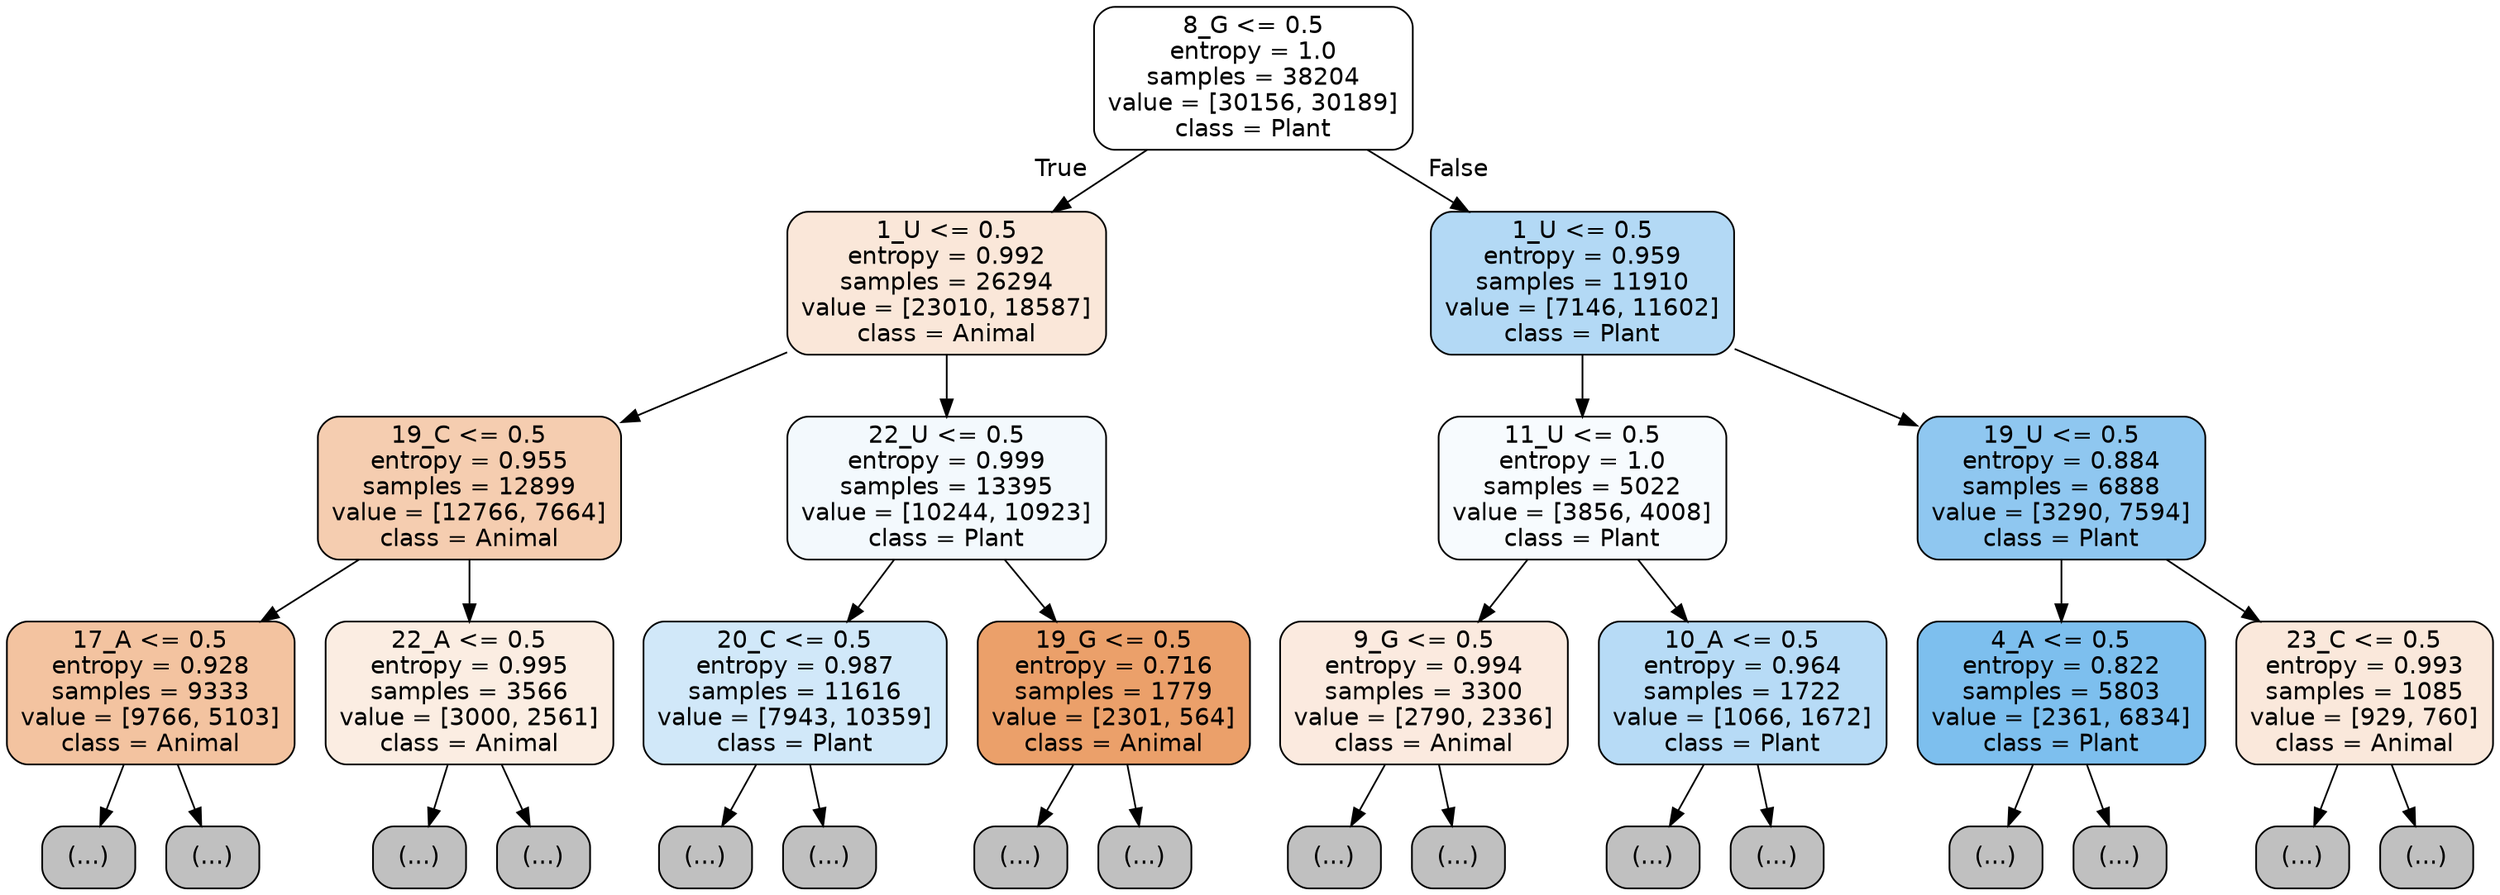 digraph Tree {
node [shape=box, style="filled, rounded", color="black", fontname="helvetica"] ;
edge [fontname="helvetica"] ;
0 [label="8_G <= 0.5\nentropy = 1.0\nsamples = 38204\nvalue = [30156, 30189]\nclass = Plant", fillcolor="#ffffff"] ;
1 [label="1_U <= 0.5\nentropy = 0.992\nsamples = 26294\nvalue = [23010, 18587]\nclass = Animal", fillcolor="#fae7d9"] ;
0 -> 1 [labeldistance=2.5, labelangle=45, headlabel="True"] ;
2 [label="19_C <= 0.5\nentropy = 0.955\nsamples = 12899\nvalue = [12766, 7664]\nclass = Animal", fillcolor="#f5cdb0"] ;
1 -> 2 ;
3 [label="17_A <= 0.5\nentropy = 0.928\nsamples = 9333\nvalue = [9766, 5103]\nclass = Animal", fillcolor="#f3c3a0"] ;
2 -> 3 ;
4 [label="(...)", fillcolor="#C0C0C0"] ;
3 -> 4 ;
4207 [label="(...)", fillcolor="#C0C0C0"] ;
3 -> 4207 ;
5352 [label="22_A <= 0.5\nentropy = 0.995\nsamples = 3566\nvalue = [3000, 2561]\nclass = Animal", fillcolor="#fbede2"] ;
2 -> 5352 ;
5353 [label="(...)", fillcolor="#C0C0C0"] ;
5352 -> 5353 ;
6888 [label="(...)", fillcolor="#C0C0C0"] ;
5352 -> 6888 ;
7063 [label="22_U <= 0.5\nentropy = 0.999\nsamples = 13395\nvalue = [10244, 10923]\nclass = Plant", fillcolor="#f3f9fd"] ;
1 -> 7063 ;
7064 [label="20_C <= 0.5\nentropy = 0.987\nsamples = 11616\nvalue = [7943, 10359]\nclass = Plant", fillcolor="#d1e8f9"] ;
7063 -> 7064 ;
7065 [label="(...)", fillcolor="#C0C0C0"] ;
7064 -> 7065 ;
10450 [label="(...)", fillcolor="#C0C0C0"] ;
7064 -> 10450 ;
11589 [label="19_G <= 0.5\nentropy = 0.716\nsamples = 1779\nvalue = [2301, 564]\nclass = Animal", fillcolor="#eba06a"] ;
7063 -> 11589 ;
11590 [label="(...)", fillcolor="#C0C0C0"] ;
11589 -> 11590 ;
12075 [label="(...)", fillcolor="#C0C0C0"] ;
11589 -> 12075 ;
12280 [label="1_U <= 0.5\nentropy = 0.959\nsamples = 11910\nvalue = [7146, 11602]\nclass = Plant", fillcolor="#b3d9f5"] ;
0 -> 12280 [labeldistance=2.5, labelangle=-45, headlabel="False"] ;
12281 [label="11_U <= 0.5\nentropy = 1.0\nsamples = 5022\nvalue = [3856, 4008]\nclass = Plant", fillcolor="#f7fbfe"] ;
12280 -> 12281 ;
12282 [label="9_G <= 0.5\nentropy = 0.994\nsamples = 3300\nvalue = [2790, 2336]\nclass = Animal", fillcolor="#fbeadf"] ;
12281 -> 12282 ;
12283 [label="(...)", fillcolor="#C0C0C0"] ;
12282 -> 12283 ;
13602 [label="(...)", fillcolor="#C0C0C0"] ;
12282 -> 13602 ;
14037 [label="10_A <= 0.5\nentropy = 0.964\nsamples = 1722\nvalue = [1066, 1672]\nclass = Plant", fillcolor="#b7dbf6"] ;
12281 -> 14037 ;
14038 [label="(...)", fillcolor="#C0C0C0"] ;
14037 -> 14038 ;
14513 [label="(...)", fillcolor="#C0C0C0"] ;
14037 -> 14513 ;
14708 [label="19_U <= 0.5\nentropy = 0.884\nsamples = 6888\nvalue = [3290, 7594]\nclass = Plant", fillcolor="#8fc7f0"] ;
12280 -> 14708 ;
14709 [label="4_A <= 0.5\nentropy = 0.822\nsamples = 5803\nvalue = [2361, 6834]\nclass = Plant", fillcolor="#7dbfee"] ;
14708 -> 14709 ;
14710 [label="(...)", fillcolor="#C0C0C0"] ;
14709 -> 14710 ;
15861 [label="(...)", fillcolor="#C0C0C0"] ;
14709 -> 15861 ;
16162 [label="23_C <= 0.5\nentropy = 0.993\nsamples = 1085\nvalue = [929, 760]\nclass = Animal", fillcolor="#fae8db"] ;
14708 -> 16162 ;
16163 [label="(...)", fillcolor="#C0C0C0"] ;
16162 -> 16163 ;
16670 [label="(...)", fillcolor="#C0C0C0"] ;
16162 -> 16670 ;
}